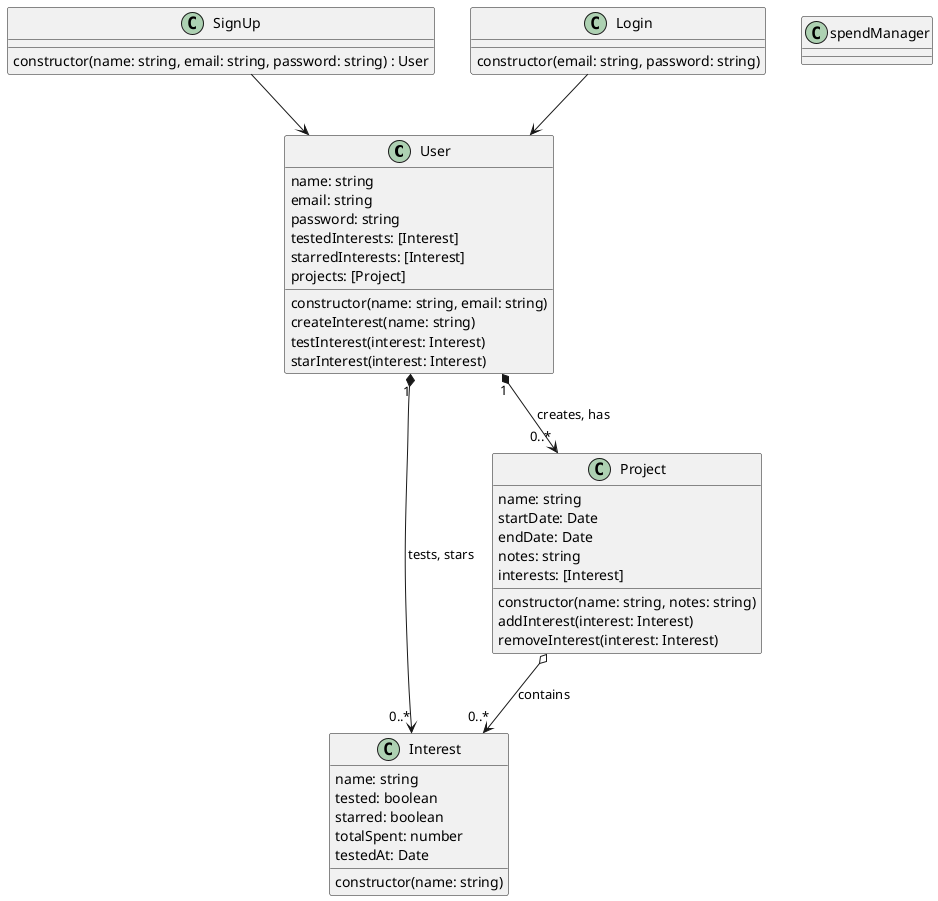 @startuml Marketing-Project Class Diagram
class User {
    name: string
    email: string
    password: string
    testedInterests: [Interest]
    starredInterests: [Interest]
    projects: [Project]
    constructor(name: string, email: string)
    createInterest(name: string)
    testInterest(interest: Interest)
    starInterest(interest: Interest)
}

class Interest {
    name: string
    tested: boolean
    starred: boolean
    totalSpent: number
    testedAt: Date
    constructor(name: string)
}

class Project {
    name: string
    startDate: Date
    endDate: Date
    notes: string
    interests: [Interest]
    constructor(name: string, notes: string)
    addInterest(interest: Interest)
    removeInterest(interest: Interest)
}

class SignUp {
    constructor(name: string, email: string, password: string) : User
}

class Login {
    constructor(email: string, password: string)
}

class spendManager {}

SignUp --> User
Login --> User

User "1" *--> "0..*" Interest : tests, stars
User "1" *--> "0..*" Project : creates, has
Project o--> "0..*" Interest : contains

@enduml